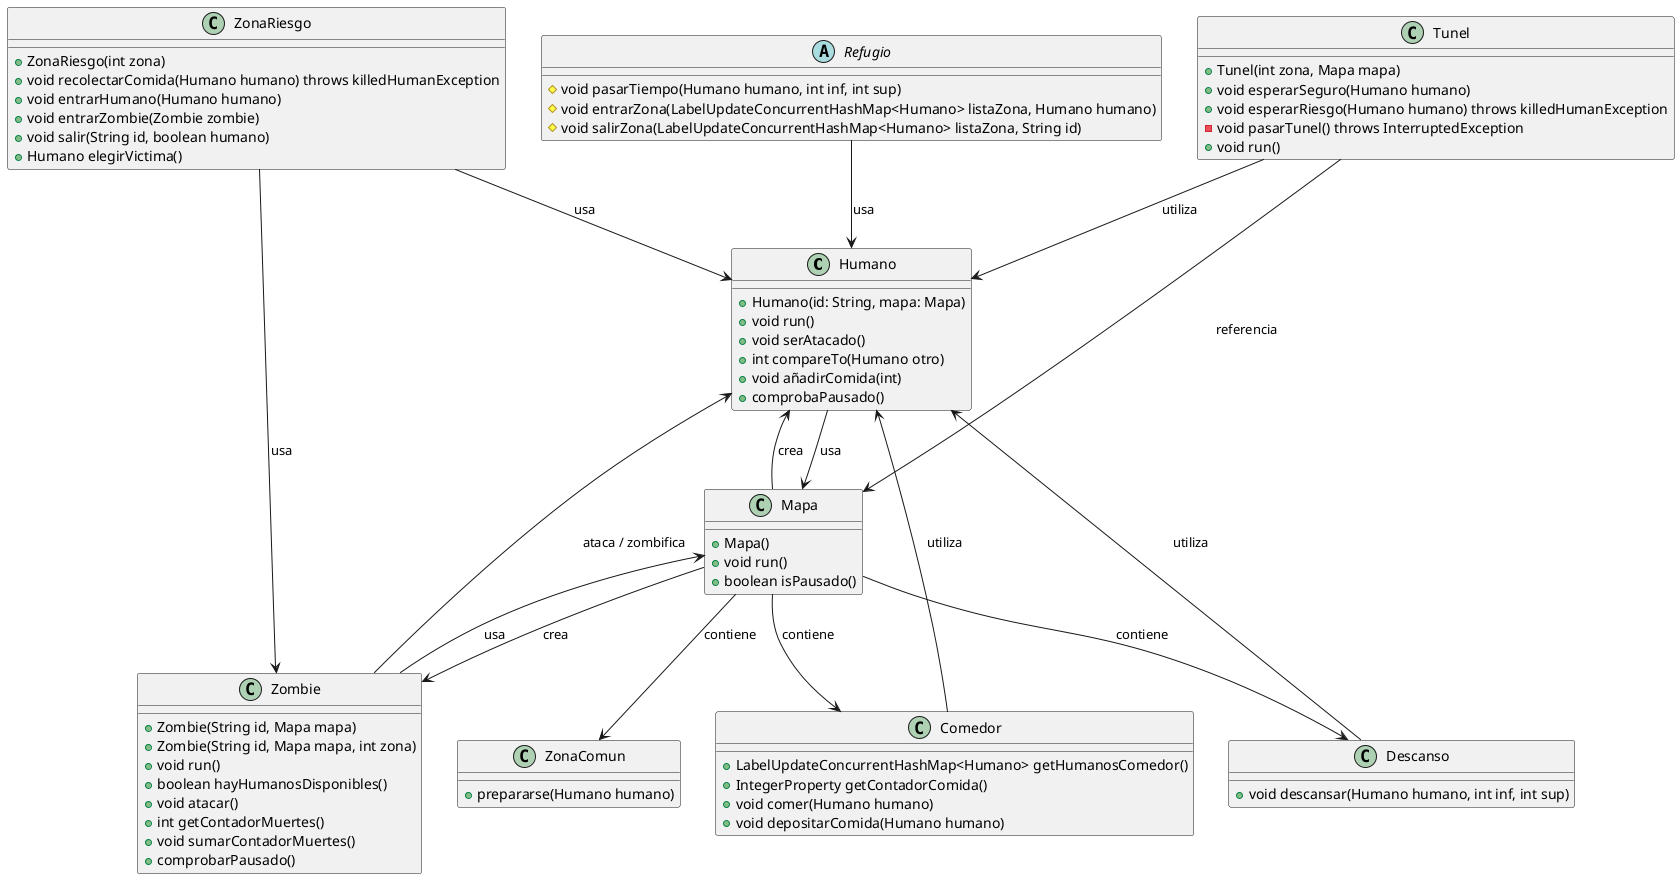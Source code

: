 @startuml
class Humano {
+ Humano(id: String, mapa: Mapa)
+ void run()
+ void serAtacado()
+ int compareTo(Humano otro)
+ void añadirComida(int)
+comprobaPausado()
}

class Zombie {
+ Zombie(String id, Mapa mapa)
+ Zombie(String id, Mapa mapa, int zona)
+ void run()
+ boolean hayHumanosDisponibles()
+ void atacar()
+ int getContadorMuertes()
+ void sumarContadorMuertes()
+comprobarPausado()
}

class Mapa {
+ Mapa()
+ void run()
+ boolean isPausado()
}

class ZonaRiesgo {
+ ZonaRiesgo(int zona)
+ void recolectarComida(Humano humano) throws killedHumanException
+ void entrarHumano(Humano humano)
+ void entrarZombie(Zombie zombie)
+ void salir(String id, boolean humano)
+ Humano elegirVictima()
}

class Tunel {
+ Tunel(int zona, Mapa mapa)
+ void esperarSeguro(Humano humano)
+ void esperarRiesgo(Humano humano) throws killedHumanException
- void pasarTunel() throws InterruptedException
+ void run()
}

class Comedor {
+ LabelUpdateConcurrentHashMap<Humano> getHumanosComedor()
+ IntegerProperty getContadorComida()
+ void comer(Humano humano)
+ void depositarComida(Humano humano)
}


class Descanso {
+ void descansar(Humano humano, int inf, int sup)
}

abstract class Refugio {
# void pasarTiempo(Humano humano, int inf, int sup)
# void entrarZona(LabelUpdateConcurrentHashMap<Humano> listaZona, Humano humano)
# void salirZona(LabelUpdateConcurrentHashMap<Humano> listaZona, String id)
}

class ZonaComun {
+prepararse(Humano humano)
}

Humano --> Mapa : usa
Mapa --> Comedor : contiene
Mapa --> ZonaComun : contiene
Mapa --> Descanso : contiene
Mapa --> Zombie : crea
Mapa --> Humano : crea
Zombie --> Mapa : usa
Zombie --> Humano : ataca / zombifica
ZonaRiesgo --> Humano : usa
ZonaRiesgo --> Zombie : usa
Tunel --> Humano : utiliza
Tunel --> Mapa : referencia
Comedor --> Humano : utiliza
Descanso --> Humano : utiliza
Refugio --> Humano : usa
@enduml